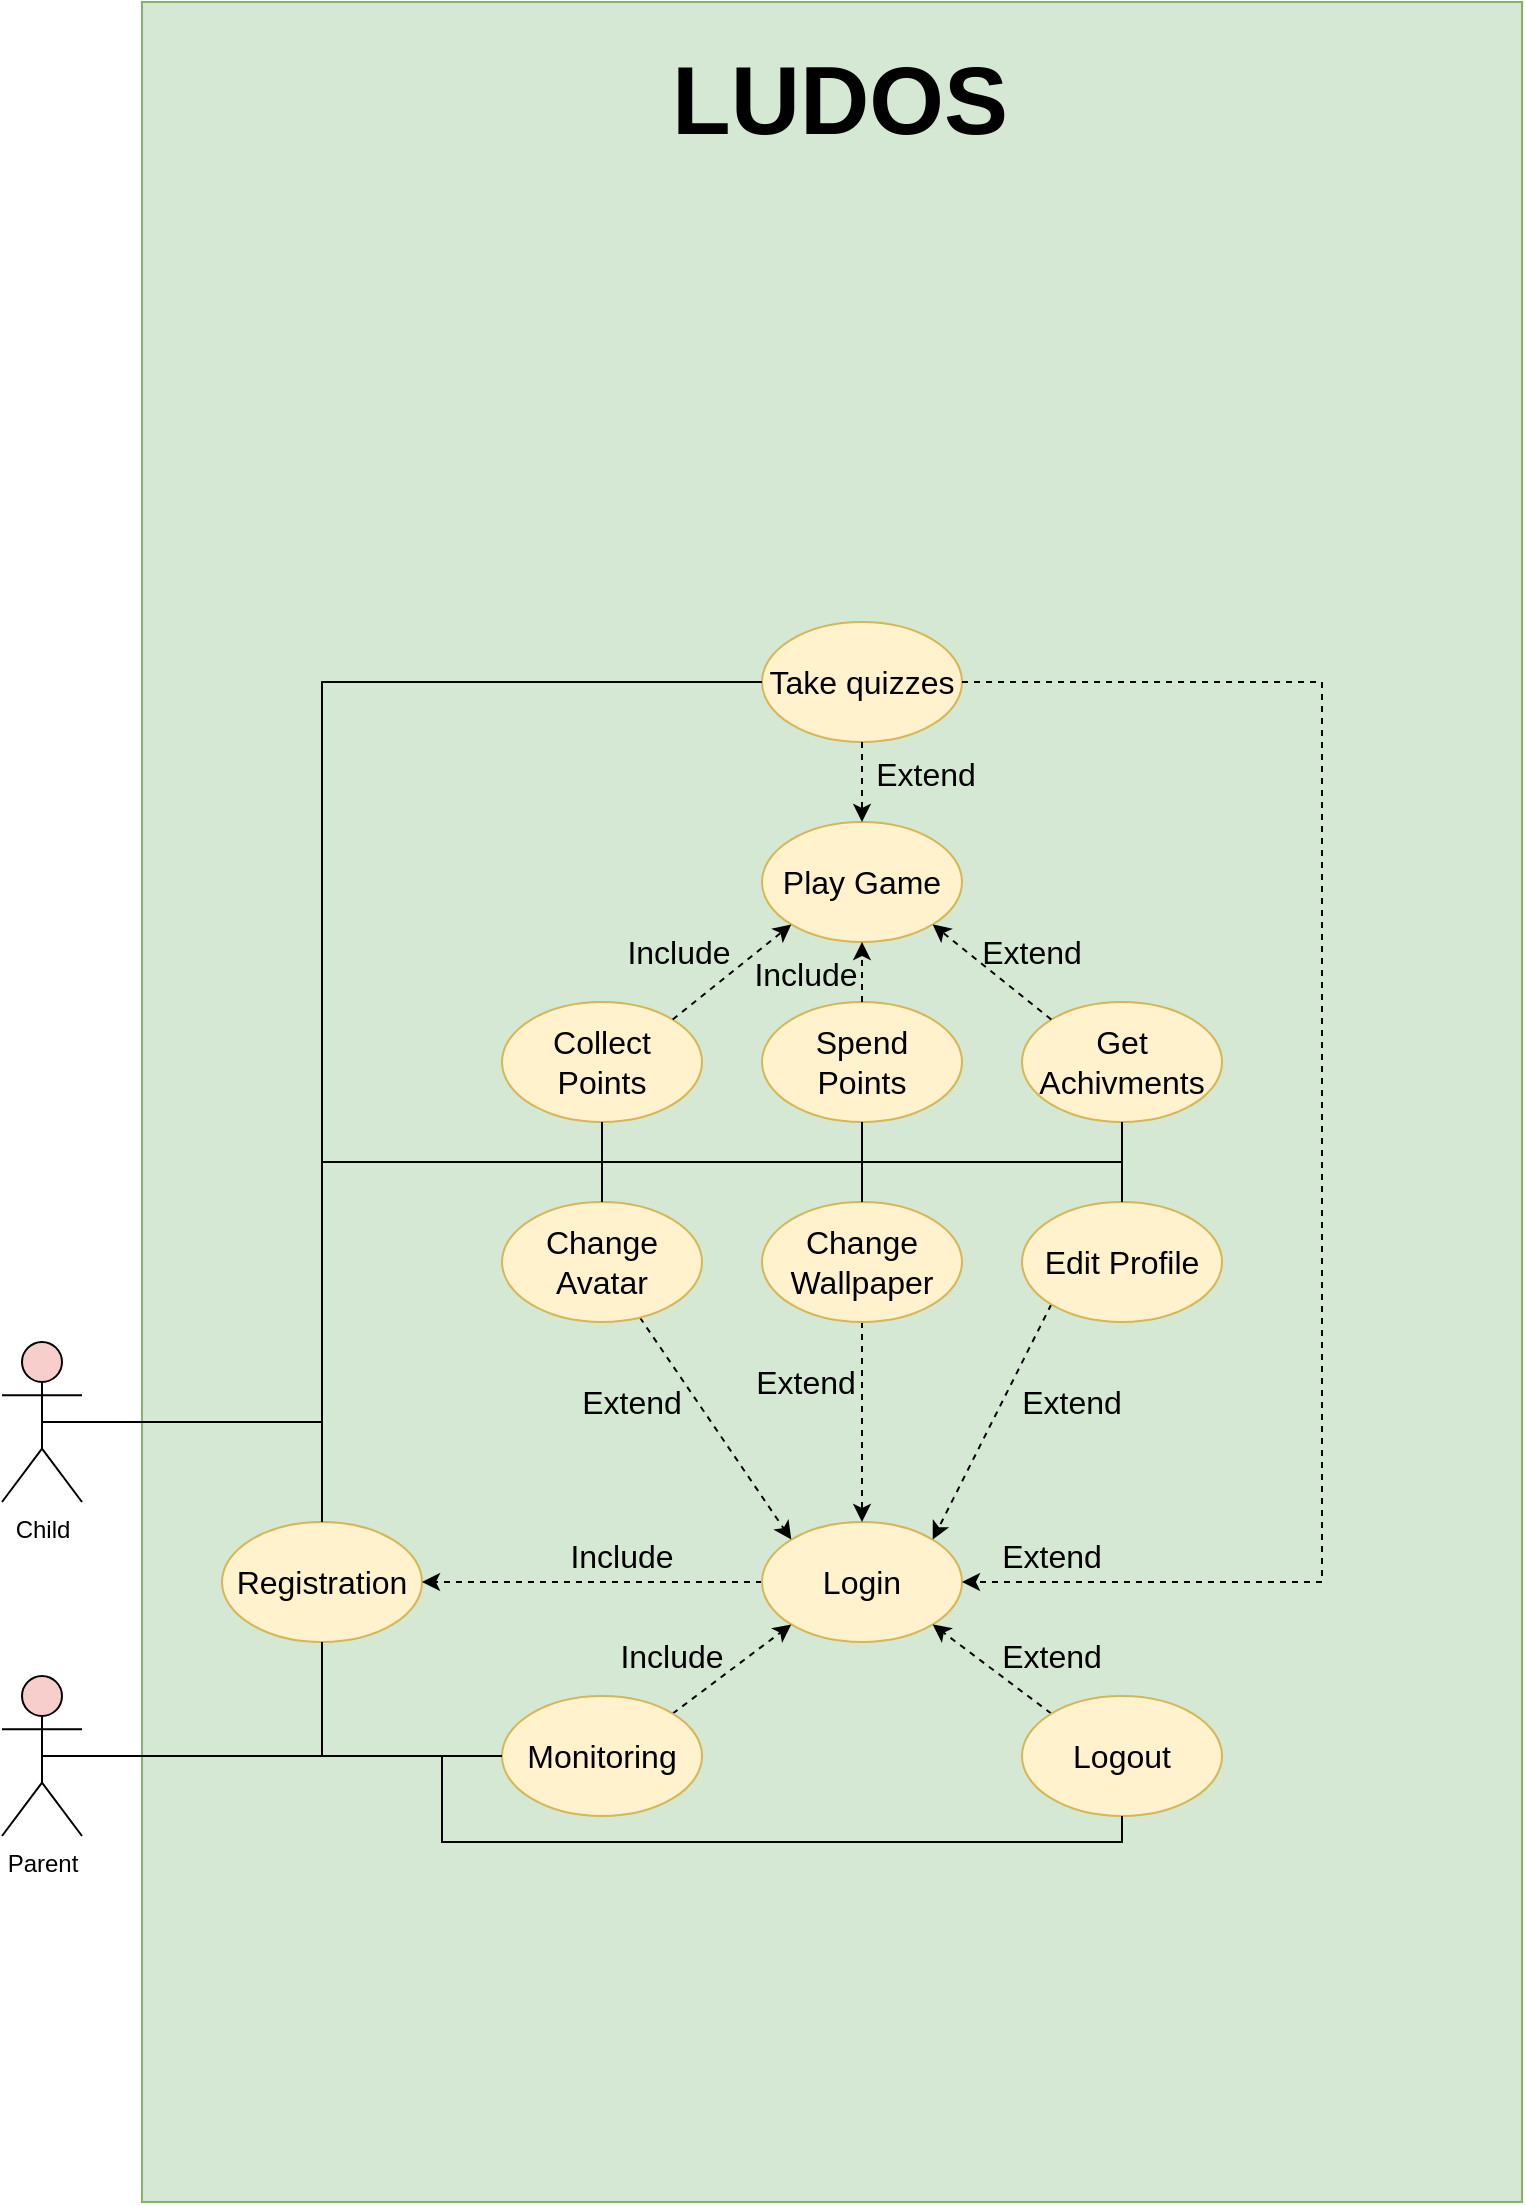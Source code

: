 <mxfile version="20.4.1" type="device"><diagram id="AuonHMIGW1srXyZDeafY" name="Page-1"><mxGraphModel dx="2170" dy="1300" grid="1" gridSize="10" guides="1" tooltips="1" connect="1" arrows="1" fold="1" page="1" pageScale="1" pageWidth="850" pageHeight="1100" background="#ffffff" math="0" shadow="0"><root><mxCell id="0"/><mxCell id="1" parent="0"/><mxCell id="5T0bdnk01hy3B1LprQP0-1" value="Child&lt;br&gt;" style="shape=umlActor;verticalLabelPosition=bottom;verticalAlign=top;html=1;outlineConnect=0;fillColor=#f8cecc;strokeColor=#000000;" vertex="1" parent="1"><mxGeometry x="90" y="670" width="40" height="80" as="geometry"/></mxCell><mxCell id="5T0bdnk01hy3B1LprQP0-2" value="Parent" style="shape=umlActor;verticalLabelPosition=bottom;verticalAlign=top;html=1;outlineConnect=0;fillColor=#f8cecc;strokeColor=#000000;" vertex="1" parent="1"><mxGeometry x="90" y="837" width="40" height="80" as="geometry"/></mxCell><mxCell id="5T0bdnk01hy3B1LprQP0-5" value="" style="rounded=1;whiteSpace=wrap;html=1;arcSize=0;fillColor=#d5e8d4;strokeColor=#82b366;shadow=0;" vertex="1" parent="1"><mxGeometry x="160" width="690" height="1100" as="geometry"/></mxCell><mxCell id="5T0bdnk01hy3B1LprQP0-6" value="&lt;font style=&quot;font-size: 16px;&quot;&gt;Registration&lt;/font&gt;" style="ellipse;whiteSpace=wrap;html=1;fillColor=#fff2cc;strokeColor=#d6b656;" vertex="1" parent="1"><mxGeometry x="200" y="760" width="100" height="60" as="geometry"/></mxCell><mxCell id="5T0bdnk01hy3B1LprQP0-41" style="edgeStyle=none;rounded=0;orthogonalLoop=1;jettySize=auto;html=1;exitX=0;exitY=0.5;exitDx=0;exitDy=0;dashed=1;fontSize=16;" edge="1" parent="1" source="5T0bdnk01hy3B1LprQP0-7" target="5T0bdnk01hy3B1LprQP0-6"><mxGeometry relative="1" as="geometry"/></mxCell><mxCell id="5T0bdnk01hy3B1LprQP0-7" value="&lt;font style=&quot;font-size: 16px;&quot;&gt;Login&lt;/font&gt;" style="ellipse;whiteSpace=wrap;html=1;fillColor=#fff2cc;strokeColor=#d6b656;" vertex="1" parent="1"><mxGeometry x="470" y="760" width="100" height="60" as="geometry"/></mxCell><mxCell id="5T0bdnk01hy3B1LprQP0-40" style="edgeStyle=none;rounded=0;orthogonalLoop=1;jettySize=auto;html=1;exitX=0;exitY=0;exitDx=0;exitDy=0;entryX=1;entryY=1;entryDx=0;entryDy=0;dashed=1;fontSize=16;" edge="1" parent="1" source="5T0bdnk01hy3B1LprQP0-8" target="5T0bdnk01hy3B1LprQP0-7"><mxGeometry relative="1" as="geometry"/></mxCell><mxCell id="5T0bdnk01hy3B1LprQP0-8" value="&lt;font style=&quot;font-size: 16px;&quot;&gt;Logout&lt;/font&gt;" style="ellipse;whiteSpace=wrap;html=1;fillColor=#fff2cc;strokeColor=#d6b656;" vertex="1" parent="1"><mxGeometry x="600" y="847" width="100" height="60" as="geometry"/></mxCell><mxCell id="5T0bdnk01hy3B1LprQP0-39" style="edgeStyle=none;rounded=0;orthogonalLoop=1;jettySize=auto;html=1;exitX=1;exitY=0;exitDx=0;exitDy=0;entryX=0;entryY=1;entryDx=0;entryDy=0;dashed=1;fontSize=16;" edge="1" parent="1" source="5T0bdnk01hy3B1LprQP0-9" target="5T0bdnk01hy3B1LprQP0-7"><mxGeometry relative="1" as="geometry"/></mxCell><mxCell id="5T0bdnk01hy3B1LprQP0-9" value="&lt;font style=&quot;font-size: 16px;&quot;&gt;Monitoring&lt;/font&gt;" style="ellipse;whiteSpace=wrap;html=1;fillColor=#fff2cc;strokeColor=#d6b656;" vertex="1" parent="1"><mxGeometry x="340" y="847" width="100" height="60" as="geometry"/></mxCell><mxCell id="5T0bdnk01hy3B1LprQP0-36" style="rounded=0;orthogonalLoop=1;jettySize=auto;html=1;entryX=0;entryY=0;entryDx=0;entryDy=0;dashed=1;fontSize=16;" edge="1" parent="1" source="5T0bdnk01hy3B1LprQP0-10" target="5T0bdnk01hy3B1LprQP0-7"><mxGeometry relative="1" as="geometry"/></mxCell><mxCell id="5T0bdnk01hy3B1LprQP0-10" value="&lt;font style=&quot;font-size: 16px;&quot;&gt;Change Avatar&lt;/font&gt;" style="ellipse;whiteSpace=wrap;html=1;fillColor=#fff2cc;strokeColor=#d6b656;" vertex="1" parent="1"><mxGeometry x="340" y="600" width="100" height="60" as="geometry"/></mxCell><mxCell id="5T0bdnk01hy3B1LprQP0-37" style="edgeStyle=none;rounded=0;orthogonalLoop=1;jettySize=auto;html=1;dashed=1;fontSize=16;" edge="1" parent="1" source="5T0bdnk01hy3B1LprQP0-11" target="5T0bdnk01hy3B1LprQP0-7"><mxGeometry relative="1" as="geometry"/></mxCell><mxCell id="5T0bdnk01hy3B1LprQP0-11" value="&lt;font style=&quot;font-size: 16px;&quot;&gt;Change Wallpaper&lt;/font&gt;" style="ellipse;whiteSpace=wrap;html=1;fillColor=#fff2cc;strokeColor=#d6b656;" vertex="1" parent="1"><mxGeometry x="470" y="600" width="100" height="60" as="geometry"/></mxCell><mxCell id="5T0bdnk01hy3B1LprQP0-38" style="edgeStyle=none;rounded=0;orthogonalLoop=1;jettySize=auto;html=1;exitX=0;exitY=1;exitDx=0;exitDy=0;entryX=1;entryY=0;entryDx=0;entryDy=0;dashed=1;fontSize=16;" edge="1" parent="1" source="5T0bdnk01hy3B1LprQP0-12" target="5T0bdnk01hy3B1LprQP0-7"><mxGeometry relative="1" as="geometry"/></mxCell><mxCell id="5T0bdnk01hy3B1LprQP0-12" value="&lt;font style=&quot;font-size: 16px;&quot;&gt;Edit Profile&lt;/font&gt;" style="ellipse;whiteSpace=wrap;html=1;fillColor=#fff2cc;strokeColor=#d6b656;" vertex="1" parent="1"><mxGeometry x="600" y="600" width="100" height="60" as="geometry"/></mxCell><mxCell id="5T0bdnk01hy3B1LprQP0-13" value="&lt;font style=&quot;font-size: 16px;&quot;&gt;Take quizzes&lt;/font&gt;" style="ellipse;whiteSpace=wrap;html=1;fillColor=#fff2cc;strokeColor=#d6b656;" vertex="1" parent="1"><mxGeometry x="470" y="310" width="100" height="60" as="geometry"/></mxCell><mxCell id="5T0bdnk01hy3B1LprQP0-14" value="&lt;font style=&quot;font-size: 16px;&quot;&gt;Play Game&lt;/font&gt;" style="ellipse;whiteSpace=wrap;html=1;fillColor=#fff2cc;strokeColor=#d6b656;" vertex="1" parent="1"><mxGeometry x="470" y="410" width="100" height="60" as="geometry"/></mxCell><mxCell id="5T0bdnk01hy3B1LprQP0-15" value="&lt;font style=&quot;font-size: 16px;&quot;&gt;Collect&lt;br&gt;Points&lt;/font&gt;" style="ellipse;whiteSpace=wrap;html=1;fillColor=#fff2cc;strokeColor=#d6b656;" vertex="1" parent="1"><mxGeometry x="340" y="500" width="100" height="60" as="geometry"/></mxCell><mxCell id="5T0bdnk01hy3B1LprQP0-16" value="&lt;font style=&quot;font-size: 16px;&quot;&gt;Spend&lt;br&gt;Points&lt;br&gt;&lt;/font&gt;" style="ellipse;whiteSpace=wrap;html=1;fillColor=#fff2cc;strokeColor=#d6b656;" vertex="1" parent="1"><mxGeometry x="470" y="500" width="100" height="60" as="geometry"/></mxCell><mxCell id="5T0bdnk01hy3B1LprQP0-17" value="&lt;font style=&quot;font-size: 16px;&quot;&gt;Get Achivments&lt;/font&gt;" style="ellipse;whiteSpace=wrap;html=1;fillColor=#fff2cc;strokeColor=#d6b656;" vertex="1" parent="1"><mxGeometry x="600" y="500" width="100" height="60" as="geometry"/></mxCell><mxCell id="5T0bdnk01hy3B1LprQP0-19" value="" style="endArrow=none;html=1;rounded=0;fontSize=16;entryX=0;entryY=0.5;entryDx=0;entryDy=0;exitX=0.5;exitY=0.5;exitDx=0;exitDy=0;exitPerimeter=0;" edge="1" parent="1" source="5T0bdnk01hy3B1LprQP0-2" target="5T0bdnk01hy3B1LprQP0-9"><mxGeometry width="50" height="50" relative="1" as="geometry"><mxPoint x="120" y="860" as="sourcePoint"/><mxPoint x="520" y="740" as="targetPoint"/><Array as="points"><mxPoint x="220" y="877"/></Array></mxGeometry></mxCell><mxCell id="5T0bdnk01hy3B1LprQP0-21" value="" style="endArrow=none;html=1;rounded=0;fontSize=16;entryX=0.5;entryY=1;entryDx=0;entryDy=0;exitX=0.5;exitY=0.5;exitDx=0;exitDy=0;exitPerimeter=0;" edge="1" parent="1" source="5T0bdnk01hy3B1LprQP0-2" target="5T0bdnk01hy3B1LprQP0-6"><mxGeometry width="50" height="50" relative="1" as="geometry"><mxPoint x="240" y="850" as="sourcePoint"/><mxPoint x="290" y="800" as="targetPoint"/><Array as="points"><mxPoint x="250" y="877"/></Array></mxGeometry></mxCell><mxCell id="5T0bdnk01hy3B1LprQP0-23" value="" style="endArrow=none;html=1;rounded=0;fontSize=16;entryX=0.5;entryY=1;entryDx=0;entryDy=0;exitX=0.5;exitY=0.5;exitDx=0;exitDy=0;exitPerimeter=0;edgeStyle=orthogonalEdgeStyle;" edge="1" parent="1" source="5T0bdnk01hy3B1LprQP0-2" target="5T0bdnk01hy3B1LprQP0-8"><mxGeometry width="50" height="50" relative="1" as="geometry"><mxPoint x="410" y="890" as="sourcePoint"/><mxPoint x="460" y="840" as="targetPoint"/><Array as="points"><mxPoint x="310" y="877"/><mxPoint x="310" y="920"/><mxPoint x="650" y="920"/></Array></mxGeometry></mxCell><mxCell id="5T0bdnk01hy3B1LprQP0-24" value="" style="endArrow=none;html=1;rounded=0;fontSize=16;exitX=0.5;exitY=0.5;exitDx=0;exitDy=0;exitPerimeter=0;entryX=0.5;entryY=0;entryDx=0;entryDy=0;" edge="1" parent="1" source="5T0bdnk01hy3B1LprQP0-1" target="5T0bdnk01hy3B1LprQP0-6"><mxGeometry width="50" height="50" relative="1" as="geometry"><mxPoint x="430" y="730" as="sourcePoint"/><mxPoint x="480" y="680" as="targetPoint"/><Array as="points"><mxPoint x="250" y="710"/></Array></mxGeometry></mxCell><mxCell id="5T0bdnk01hy3B1LprQP0-25" value="" style="endArrow=none;html=1;rounded=0;fontSize=16;entryX=0;entryY=0.5;entryDx=0;entryDy=0;" edge="1" parent="1" target="5T0bdnk01hy3B1LprQP0-13"><mxGeometry width="50" height="50" relative="1" as="geometry"><mxPoint x="250" y="710" as="sourcePoint"/><mxPoint x="530" y="520" as="targetPoint"/><Array as="points"><mxPoint x="250" y="340"/></Array></mxGeometry></mxCell><mxCell id="5T0bdnk01hy3B1LprQP0-26" value="" style="endArrow=none;html=1;rounded=0;fontSize=16;entryX=0.5;entryY=1;entryDx=0;entryDy=0;edgeStyle=orthogonalEdgeStyle;" edge="1" parent="1" target="5T0bdnk01hy3B1LprQP0-17"><mxGeometry width="50" height="50" relative="1" as="geometry"><mxPoint x="250" y="580" as="sourcePoint"/><mxPoint x="500" y="530" as="targetPoint"/><Array as="points"><mxPoint x="650" y="580"/></Array></mxGeometry></mxCell><mxCell id="5T0bdnk01hy3B1LprQP0-27" value="" style="endArrow=none;html=1;rounded=0;fontSize=16;exitX=0.5;exitY=0;exitDx=0;exitDy=0;entryX=0.5;entryY=1;entryDx=0;entryDy=0;" edge="1" parent="1" source="5T0bdnk01hy3B1LprQP0-10" target="5T0bdnk01hy3B1LprQP0-15"><mxGeometry width="50" height="50" relative="1" as="geometry"><mxPoint x="450" y="580" as="sourcePoint"/><mxPoint x="500" y="530" as="targetPoint"/></mxGeometry></mxCell><mxCell id="5T0bdnk01hy3B1LprQP0-28" value="" style="endArrow=none;html=1;rounded=0;fontSize=16;exitX=0.5;exitY=0;exitDx=0;exitDy=0;entryX=0.5;entryY=1;entryDx=0;entryDy=0;" edge="1" parent="1" source="5T0bdnk01hy3B1LprQP0-11" target="5T0bdnk01hy3B1LprQP0-16"><mxGeometry width="50" height="50" relative="1" as="geometry"><mxPoint x="450" y="580" as="sourcePoint"/><mxPoint x="500" y="530" as="targetPoint"/></mxGeometry></mxCell><mxCell id="5T0bdnk01hy3B1LprQP0-29" value="" style="endArrow=none;html=1;rounded=0;fontSize=16;exitX=0.5;exitY=0;exitDx=0;exitDy=0;" edge="1" parent="1" source="5T0bdnk01hy3B1LprQP0-12"><mxGeometry width="50" height="50" relative="1" as="geometry"><mxPoint x="450" y="580" as="sourcePoint"/><mxPoint x="650" y="580" as="targetPoint"/></mxGeometry></mxCell><mxCell id="5T0bdnk01hy3B1LprQP0-30" value="" style="endArrow=classic;html=1;rounded=0;fontSize=16;exitX=1;exitY=0.5;exitDx=0;exitDy=0;entryX=1;entryY=0.5;entryDx=0;entryDy=0;edgeStyle=orthogonalEdgeStyle;dashed=1;" edge="1" parent="1" source="5T0bdnk01hy3B1LprQP0-13" target="5T0bdnk01hy3B1LprQP0-7"><mxGeometry width="50" height="50" relative="1" as="geometry"><mxPoint x="490" y="620" as="sourcePoint"/><mxPoint x="540" y="570" as="targetPoint"/><Array as="points"><mxPoint x="750" y="340"/><mxPoint x="750" y="790"/></Array></mxGeometry></mxCell><mxCell id="5T0bdnk01hy3B1LprQP0-31" value="" style="endArrow=classic;html=1;rounded=0;dashed=1;fontSize=16;exitX=0.5;exitY=1;exitDx=0;exitDy=0;entryX=0.5;entryY=0;entryDx=0;entryDy=0;" edge="1" parent="1" source="5T0bdnk01hy3B1LprQP0-13" target="5T0bdnk01hy3B1LprQP0-14"><mxGeometry width="50" height="50" relative="1" as="geometry"><mxPoint x="490" y="620" as="sourcePoint"/><mxPoint x="540" y="570" as="targetPoint"/></mxGeometry></mxCell><mxCell id="5T0bdnk01hy3B1LprQP0-32" value="" style="endArrow=classic;html=1;rounded=0;dashed=1;fontSize=16;exitX=1;exitY=0;exitDx=0;exitDy=0;entryX=0;entryY=1;entryDx=0;entryDy=0;" edge="1" parent="1" source="5T0bdnk01hy3B1LprQP0-15" target="5T0bdnk01hy3B1LprQP0-14"><mxGeometry width="50" height="50" relative="1" as="geometry"><mxPoint x="490" y="580" as="sourcePoint"/><mxPoint x="540" y="530" as="targetPoint"/></mxGeometry></mxCell><mxCell id="5T0bdnk01hy3B1LprQP0-33" value="" style="endArrow=classic;html=1;rounded=0;dashed=1;fontSize=16;entryX=0.5;entryY=1;entryDx=0;entryDy=0;exitX=0.5;exitY=0;exitDx=0;exitDy=0;" edge="1" parent="1" source="5T0bdnk01hy3B1LprQP0-16" target="5T0bdnk01hy3B1LprQP0-14"><mxGeometry width="50" height="50" relative="1" as="geometry"><mxPoint x="490" y="580" as="sourcePoint"/><mxPoint x="540" y="530" as="targetPoint"/></mxGeometry></mxCell><mxCell id="5T0bdnk01hy3B1LprQP0-34" value="" style="endArrow=classic;html=1;rounded=0;dashed=1;fontSize=16;entryX=1;entryY=1;entryDx=0;entryDy=0;exitX=0;exitY=0;exitDx=0;exitDy=0;" edge="1" parent="1" source="5T0bdnk01hy3B1LprQP0-17" target="5T0bdnk01hy3B1LprQP0-14"><mxGeometry width="50" height="50" relative="1" as="geometry"><mxPoint x="490" y="580" as="sourcePoint"/><mxPoint x="540" y="530" as="targetPoint"/></mxGeometry></mxCell><mxCell id="5T0bdnk01hy3B1LprQP0-43" value="Include" style="text;html=1;strokeColor=none;fillColor=none;align=center;verticalAlign=middle;whiteSpace=wrap;rounded=0;shadow=0;labelBackgroundColor=none;fontSize=16;fontColor=#000000;" vertex="1" parent="1"><mxGeometry x="370" y="762" width="60" height="30" as="geometry"/></mxCell><mxCell id="5T0bdnk01hy3B1LprQP0-44" value="Include" style="text;html=1;strokeColor=none;fillColor=none;align=center;verticalAlign=middle;whiteSpace=wrap;rounded=0;shadow=0;labelBackgroundColor=none;fontSize=16;fontColor=#000000;" vertex="1" parent="1"><mxGeometry x="403" y="465" width="51" height="20" as="geometry"/></mxCell><mxCell id="5T0bdnk01hy3B1LprQP0-45" value="Include" style="text;html=1;strokeColor=none;fillColor=none;align=center;verticalAlign=middle;whiteSpace=wrap;rounded=0;shadow=0;labelBackgroundColor=none;fontSize=16;fontColor=#000000;" vertex="1" parent="1"><mxGeometry x="467" y="476" width="50" height="20" as="geometry"/></mxCell><mxCell id="5T0bdnk01hy3B1LprQP0-47" value="Include" style="text;html=1;strokeColor=none;fillColor=none;align=center;verticalAlign=middle;whiteSpace=wrap;rounded=0;shadow=0;labelBackgroundColor=none;fontSize=16;fontColor=#000000;" vertex="1" parent="1"><mxGeometry x="400" y="817" width="50" height="20" as="geometry"/></mxCell><mxCell id="5T0bdnk01hy3B1LprQP0-48" value="Extend" style="text;html=1;strokeColor=none;fillColor=none;align=center;verticalAlign=middle;whiteSpace=wrap;rounded=0;shadow=0;labelBackgroundColor=none;fontSize=16;fontColor=#000000;" vertex="1" parent="1"><mxGeometry x="590" y="817" width="50" height="20" as="geometry"/></mxCell><mxCell id="5T0bdnk01hy3B1LprQP0-49" value="Extend" style="text;html=1;strokeColor=none;fillColor=none;align=center;verticalAlign=middle;whiteSpace=wrap;rounded=0;shadow=0;labelBackgroundColor=none;fontSize=16;fontColor=#000000;" vertex="1" parent="1"><mxGeometry x="590" y="767" width="50" height="20" as="geometry"/></mxCell><mxCell id="5T0bdnk01hy3B1LprQP0-50" value="Extend" style="text;html=1;strokeColor=none;fillColor=none;align=center;verticalAlign=middle;whiteSpace=wrap;rounded=0;shadow=0;labelBackgroundColor=none;fontSize=16;fontColor=#000000;" vertex="1" parent="1"><mxGeometry x="380" y="690" width="50" height="20" as="geometry"/></mxCell><mxCell id="5T0bdnk01hy3B1LprQP0-51" value="Extend" style="text;html=1;strokeColor=none;fillColor=none;align=center;verticalAlign=middle;whiteSpace=wrap;rounded=0;shadow=0;labelBackgroundColor=none;fontSize=16;fontColor=#000000;" vertex="1" parent="1"><mxGeometry x="467" y="680" width="50" height="20" as="geometry"/></mxCell><mxCell id="5T0bdnk01hy3B1LprQP0-52" value="Extend" style="text;html=1;strokeColor=none;fillColor=none;align=center;verticalAlign=middle;whiteSpace=wrap;rounded=0;shadow=0;labelBackgroundColor=none;fontSize=16;fontColor=#000000;" vertex="1" parent="1"><mxGeometry x="600" y="690" width="50" height="20" as="geometry"/></mxCell><mxCell id="5T0bdnk01hy3B1LprQP0-53" value="Extend" style="text;html=1;strokeColor=none;fillColor=none;align=center;verticalAlign=middle;whiteSpace=wrap;rounded=0;shadow=0;labelBackgroundColor=none;fontSize=16;fontColor=#000000;" vertex="1" parent="1"><mxGeometry x="580" y="465" width="50" height="20" as="geometry"/></mxCell><mxCell id="5T0bdnk01hy3B1LprQP0-54" value="Extend" style="text;html=1;strokeColor=none;fillColor=none;align=center;verticalAlign=middle;whiteSpace=wrap;rounded=0;shadow=0;labelBackgroundColor=none;fontSize=16;fontColor=#000000;" vertex="1" parent="1"><mxGeometry x="527" y="376" width="50" height="20" as="geometry"/></mxCell><mxCell id="5T0bdnk01hy3B1LprQP0-55" value="&lt;h1&gt;&lt;font style=&quot;font-size: 48px;&quot;&gt;LUDOS&lt;/font&gt;&lt;/h1&gt;" style="text;html=1;strokeColor=none;fillColor=none;spacing=5;spacingTop=-20;whiteSpace=wrap;overflow=hidden;rounded=0;shadow=0;labelBackgroundColor=none;fontSize=16;fontColor=#000000;" vertex="1" parent="1"><mxGeometry x="420" y="10" width="190" height="120" as="geometry"/></mxCell></root></mxGraphModel></diagram></mxfile>